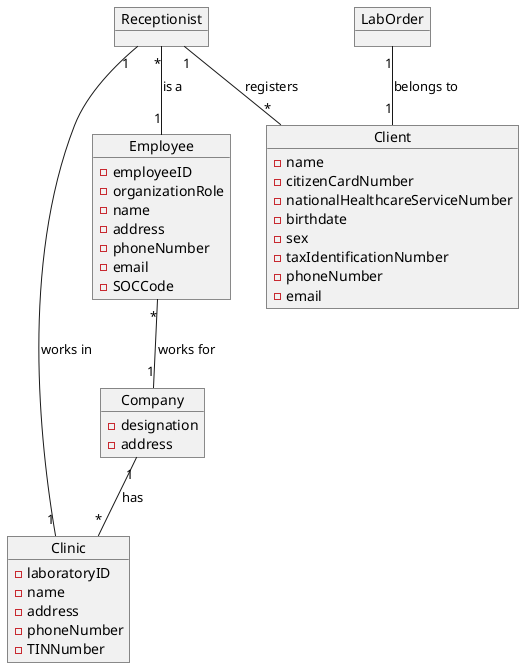 @startuml

object Company{
-designation
-address
}

object LabOrder{
}

object Clinic{
-laboratoryID
-name
-address
-phoneNumber
-TINNumber
}

object Employee{
-employeeID
-organizationRole
-name
-address
-phoneNumber
-email
-SOCCode

}


object Client{
-name
-citizenCardNumber
-nationalHealthcareServiceNumber
-birthdate
-sex
-taxIdentificationNumber
-phoneNumber
-email
}

object Receptionist{
}


Company "1" -- "*" Clinic : has

Receptionist "1" -- "*" Client : registers

LabOrder "1" -- "1" Client : belongs to

Receptionist "1" -- "1" Clinic : works in

Receptionist "*" -- "1" Employee : is a
Employee "*" -- "1" Company : works for

 

@enduml
Administrator "1"-- "1" Pharmacy : creates
Courier "1"--"0..1" ParkingSpace : can reserve - um courier pode reservar ponto de abastecimento????
ParkingSpace "1"--"*" Courier : sends notifications
RegisteredUser "1"--"*" Product : views
object NonRegisteredUser
NonRegisteredUser "1"--"1" RegisteredUser : registers as
NonRegisteredUser "1"--"*" Product : views
